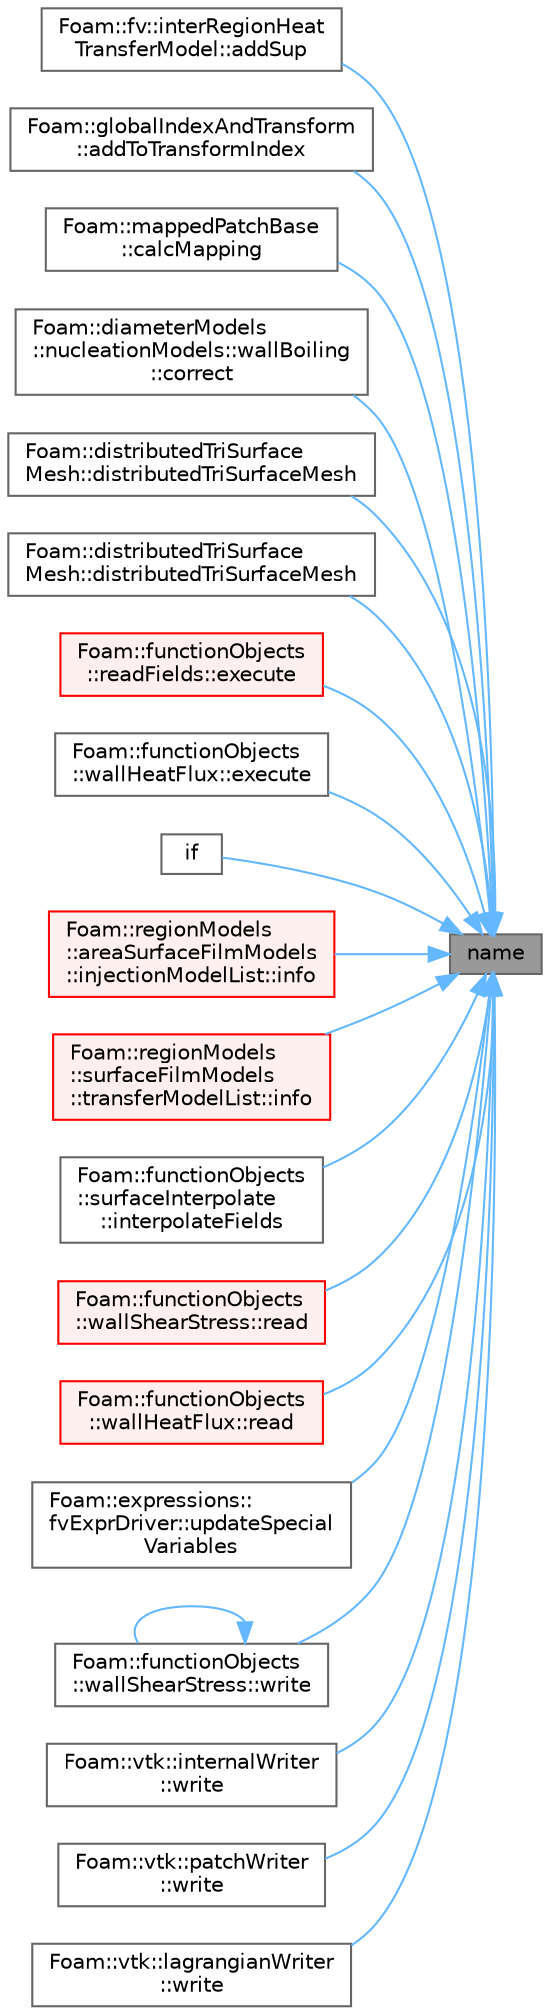 digraph "name"
{
 // LATEX_PDF_SIZE
  bgcolor="transparent";
  edge [fontname=Helvetica,fontsize=10,labelfontname=Helvetica,labelfontsize=10];
  node [fontname=Helvetica,fontsize=10,shape=box,height=0.2,width=0.4];
  rankdir="RL";
  Node1 [id="Node000001",label="name",height=0.2,width=0.4,color="gray40", fillcolor="grey60", style="filled", fontcolor="black",tooltip=" "];
  Node1 -> Node2 [id="edge1_Node000001_Node000002",dir="back",color="steelblue1",style="solid",tooltip=" "];
  Node2 [id="Node000002",label="Foam::fv::interRegionHeat\lTransferModel::addSup",height=0.2,width=0.4,color="grey40", fillcolor="white", style="filled",URL="$classFoam_1_1fv_1_1interRegionHeatTransferModel.html#a6944ee16225e24c97df423c35d4cd199",tooltip=" "];
  Node1 -> Node3 [id="edge2_Node000001_Node000003",dir="back",color="steelblue1",style="solid",tooltip=" "];
  Node3 [id="Node000003",label="Foam::globalIndexAndTransform\l::addToTransformIndex",height=0.2,width=0.4,color="grey40", fillcolor="white", style="filled",URL="$classFoam_1_1globalIndexAndTransform.html#ae9329ecbff5414c32adf2e3ea298efad",tooltip=" "];
  Node1 -> Node4 [id="edge3_Node000001_Node000004",dir="back",color="steelblue1",style="solid",tooltip=" "];
  Node4 [id="Node000004",label="Foam::mappedPatchBase\l::calcMapping",height=0.2,width=0.4,color="grey40", fillcolor="white", style="filled",URL="$classFoam_1_1mappedPatchBase.html#ac836e22594348a2ff396bf9ddba3a49f",tooltip=" "];
  Node1 -> Node5 [id="edge4_Node000001_Node000005",dir="back",color="steelblue1",style="solid",tooltip=" "];
  Node5 [id="Node000005",label="Foam::diameterModels\l::nucleationModels::wallBoiling\l::correct",height=0.2,width=0.4,color="grey40", fillcolor="white", style="filled",URL="$classFoam_1_1diameterModels_1_1nucleationModels_1_1wallBoiling.html#a3ae44b28050c3aa494c1d8e18cf618c1",tooltip=" "];
  Node1 -> Node6 [id="edge5_Node000001_Node000006",dir="back",color="steelblue1",style="solid",tooltip=" "];
  Node6 [id="Node000006",label="Foam::distributedTriSurface\lMesh::distributedTriSurfaceMesh",height=0.2,width=0.4,color="grey40", fillcolor="white", style="filled",URL="$classFoam_1_1distributedTriSurfaceMesh.html#a6a2bfdfbb57bb45cbcb9975d3de13547",tooltip=" "];
  Node1 -> Node7 [id="edge6_Node000001_Node000007",dir="back",color="steelblue1",style="solid",tooltip=" "];
  Node7 [id="Node000007",label="Foam::distributedTriSurface\lMesh::distributedTriSurfaceMesh",height=0.2,width=0.4,color="grey40", fillcolor="white", style="filled",URL="$classFoam_1_1distributedTriSurfaceMesh.html#a18077a1add0f98b52352dcf30f54bcc1",tooltip=" "];
  Node1 -> Node8 [id="edge7_Node000001_Node000008",dir="back",color="steelblue1",style="solid",tooltip=" "];
  Node8 [id="Node000008",label="Foam::functionObjects\l::readFields::execute",height=0.2,width=0.4,color="red", fillcolor="#FFF0F0", style="filled",URL="$classFoam_1_1functionObjects_1_1readFields.html#ae006844a02161d12182ab372ca5c257b",tooltip=" "];
  Node1 -> Node10 [id="edge8_Node000001_Node000010",dir="back",color="steelblue1",style="solid",tooltip=" "];
  Node10 [id="Node000010",label="Foam::functionObjects\l::wallHeatFlux::execute",height=0.2,width=0.4,color="grey40", fillcolor="white", style="filled",URL="$classFoam_1_1functionObjects_1_1wallHeatFlux.html#ae006844a02161d12182ab372ca5c257b",tooltip=" "];
  Node1 -> Node11 [id="edge9_Node000001_Node000011",dir="back",color="steelblue1",style="solid",tooltip=" "];
  Node11 [id="Node000011",label="if",height=0.2,width=0.4,color="grey40", fillcolor="white", style="filled",URL="$checkMeshMoving_8H.html#a60052d5d41c64a1039dffa45bf21bf89",tooltip=" "];
  Node1 -> Node12 [id="edge10_Node000001_Node000012",dir="back",color="steelblue1",style="solid",tooltip=" "];
  Node12 [id="Node000012",label="Foam::regionModels\l::areaSurfaceFilmModels\l::injectionModelList::info",height=0.2,width=0.4,color="red", fillcolor="#FFF0F0", style="filled",URL="$classFoam_1_1regionModels_1_1areaSurfaceFilmModels_1_1injectionModelList.html#a535c2aef67becff77ed292ab0eceb44c",tooltip=" "];
  Node1 -> Node14 [id="edge11_Node000001_Node000014",dir="back",color="steelblue1",style="solid",tooltip=" "];
  Node14 [id="Node000014",label="Foam::regionModels\l::surfaceFilmModels\l::transferModelList::info",height=0.2,width=0.4,color="red", fillcolor="#FFF0F0", style="filled",URL="$classFoam_1_1regionModels_1_1surfaceFilmModels_1_1transferModelList.html#a535c2aef67becff77ed292ab0eceb44c",tooltip=" "];
  Node1 -> Node17 [id="edge12_Node000001_Node000017",dir="back",color="steelblue1",style="solid",tooltip=" "];
  Node17 [id="Node000017",label="Foam::functionObjects\l::surfaceInterpolate\l::interpolateFields",height=0.2,width=0.4,color="grey40", fillcolor="white", style="filled",URL="$classFoam_1_1functionObjects_1_1surfaceInterpolate.html#a0d4b2b94a05e7d5b246b6d3e6e1e1102",tooltip=" "];
  Node1 -> Node18 [id="edge13_Node000001_Node000018",dir="back",color="steelblue1",style="solid",tooltip=" "];
  Node18 [id="Node000018",label="Foam::functionObjects\l::wallShearStress::read",height=0.2,width=0.4,color="red", fillcolor="#FFF0F0", style="filled",URL="$classFoam_1_1functionObjects_1_1wallShearStress.html#afac0600fef97b05534a595ce00b272ed",tooltip=" "];
  Node1 -> Node20 [id="edge14_Node000001_Node000020",dir="back",color="steelblue1",style="solid",tooltip=" "];
  Node20 [id="Node000020",label="Foam::functionObjects\l::wallHeatFlux::read",height=0.2,width=0.4,color="red", fillcolor="#FFF0F0", style="filled",URL="$classFoam_1_1functionObjects_1_1wallHeatFlux.html#a6ce0c64db98eb6144d363dbfc86104eb",tooltip=" "];
  Node1 -> Node22 [id="edge15_Node000001_Node000022",dir="back",color="steelblue1",style="solid",tooltip=" "];
  Node22 [id="Node000022",label="Foam::expressions::\lfvExprDriver::updateSpecial\lVariables",height=0.2,width=0.4,color="grey40", fillcolor="white", style="filled",URL="$classFoam_1_1expressions_1_1fvExprDriver.html#a1edff2f5046c846c99cd7b44539e5698",tooltip=" "];
  Node1 -> Node23 [id="edge16_Node000001_Node000023",dir="back",color="steelblue1",style="solid",tooltip=" "];
  Node23 [id="Node000023",label="Foam::functionObjects\l::wallShearStress::write",height=0.2,width=0.4,color="grey40", fillcolor="white", style="filled",URL="$classFoam_1_1functionObjects_1_1wallShearStress.html#ae8f6374e29a250261b3979bbd6e5cb40",tooltip=" "];
  Node23 -> Node23 [id="edge17_Node000023_Node000023",dir="back",color="steelblue1",style="solid",tooltip=" "];
  Node1 -> Node24 [id="edge18_Node000001_Node000024",dir="back",color="steelblue1",style="solid",tooltip=" "];
  Node24 [id="Node000024",label="Foam::vtk::internalWriter\l::write",height=0.2,width=0.4,color="grey40", fillcolor="white", style="filled",URL="$classFoam_1_1vtk_1_1internalWriter.html#ac9c014eb73b7df49897e7f337fad99f4",tooltip=" "];
  Node1 -> Node25 [id="edge19_Node000001_Node000025",dir="back",color="steelblue1",style="solid",tooltip=" "];
  Node25 [id="Node000025",label="Foam::vtk::patchWriter\l::write",height=0.2,width=0.4,color="grey40", fillcolor="white", style="filled",URL="$classFoam_1_1vtk_1_1patchWriter.html#ac9c014eb73b7df49897e7f337fad99f4",tooltip=" "];
  Node1 -> Node26 [id="edge20_Node000001_Node000026",dir="back",color="steelblue1",style="solid",tooltip=" "];
  Node26 [id="Node000026",label="Foam::vtk::lagrangianWriter\l::write",height=0.2,width=0.4,color="grey40", fillcolor="white", style="filled",URL="$classFoam_1_1vtk_1_1lagrangianWriter.html#a8b6c98bded3b3330b21cebdc585dce18",tooltip=" "];
}
